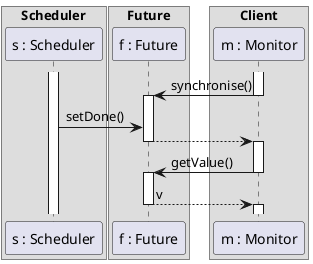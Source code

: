 @startuml
box "Scheduler"
    participant "s : Scheduler" as s
end box
box "Future"
    participant "f : Future" as f
end box
box "Client"
    participant "m : Monitor" as m
end box

activate s
activate m
m -> f: synchronise()
deactivate m
activate f
s -> f: setDone()
f --> m
deactivate f
activate m
m -> f: getValue()
deactivate m
activate f
f --> m: v
deactivate f
activate m
@enduml